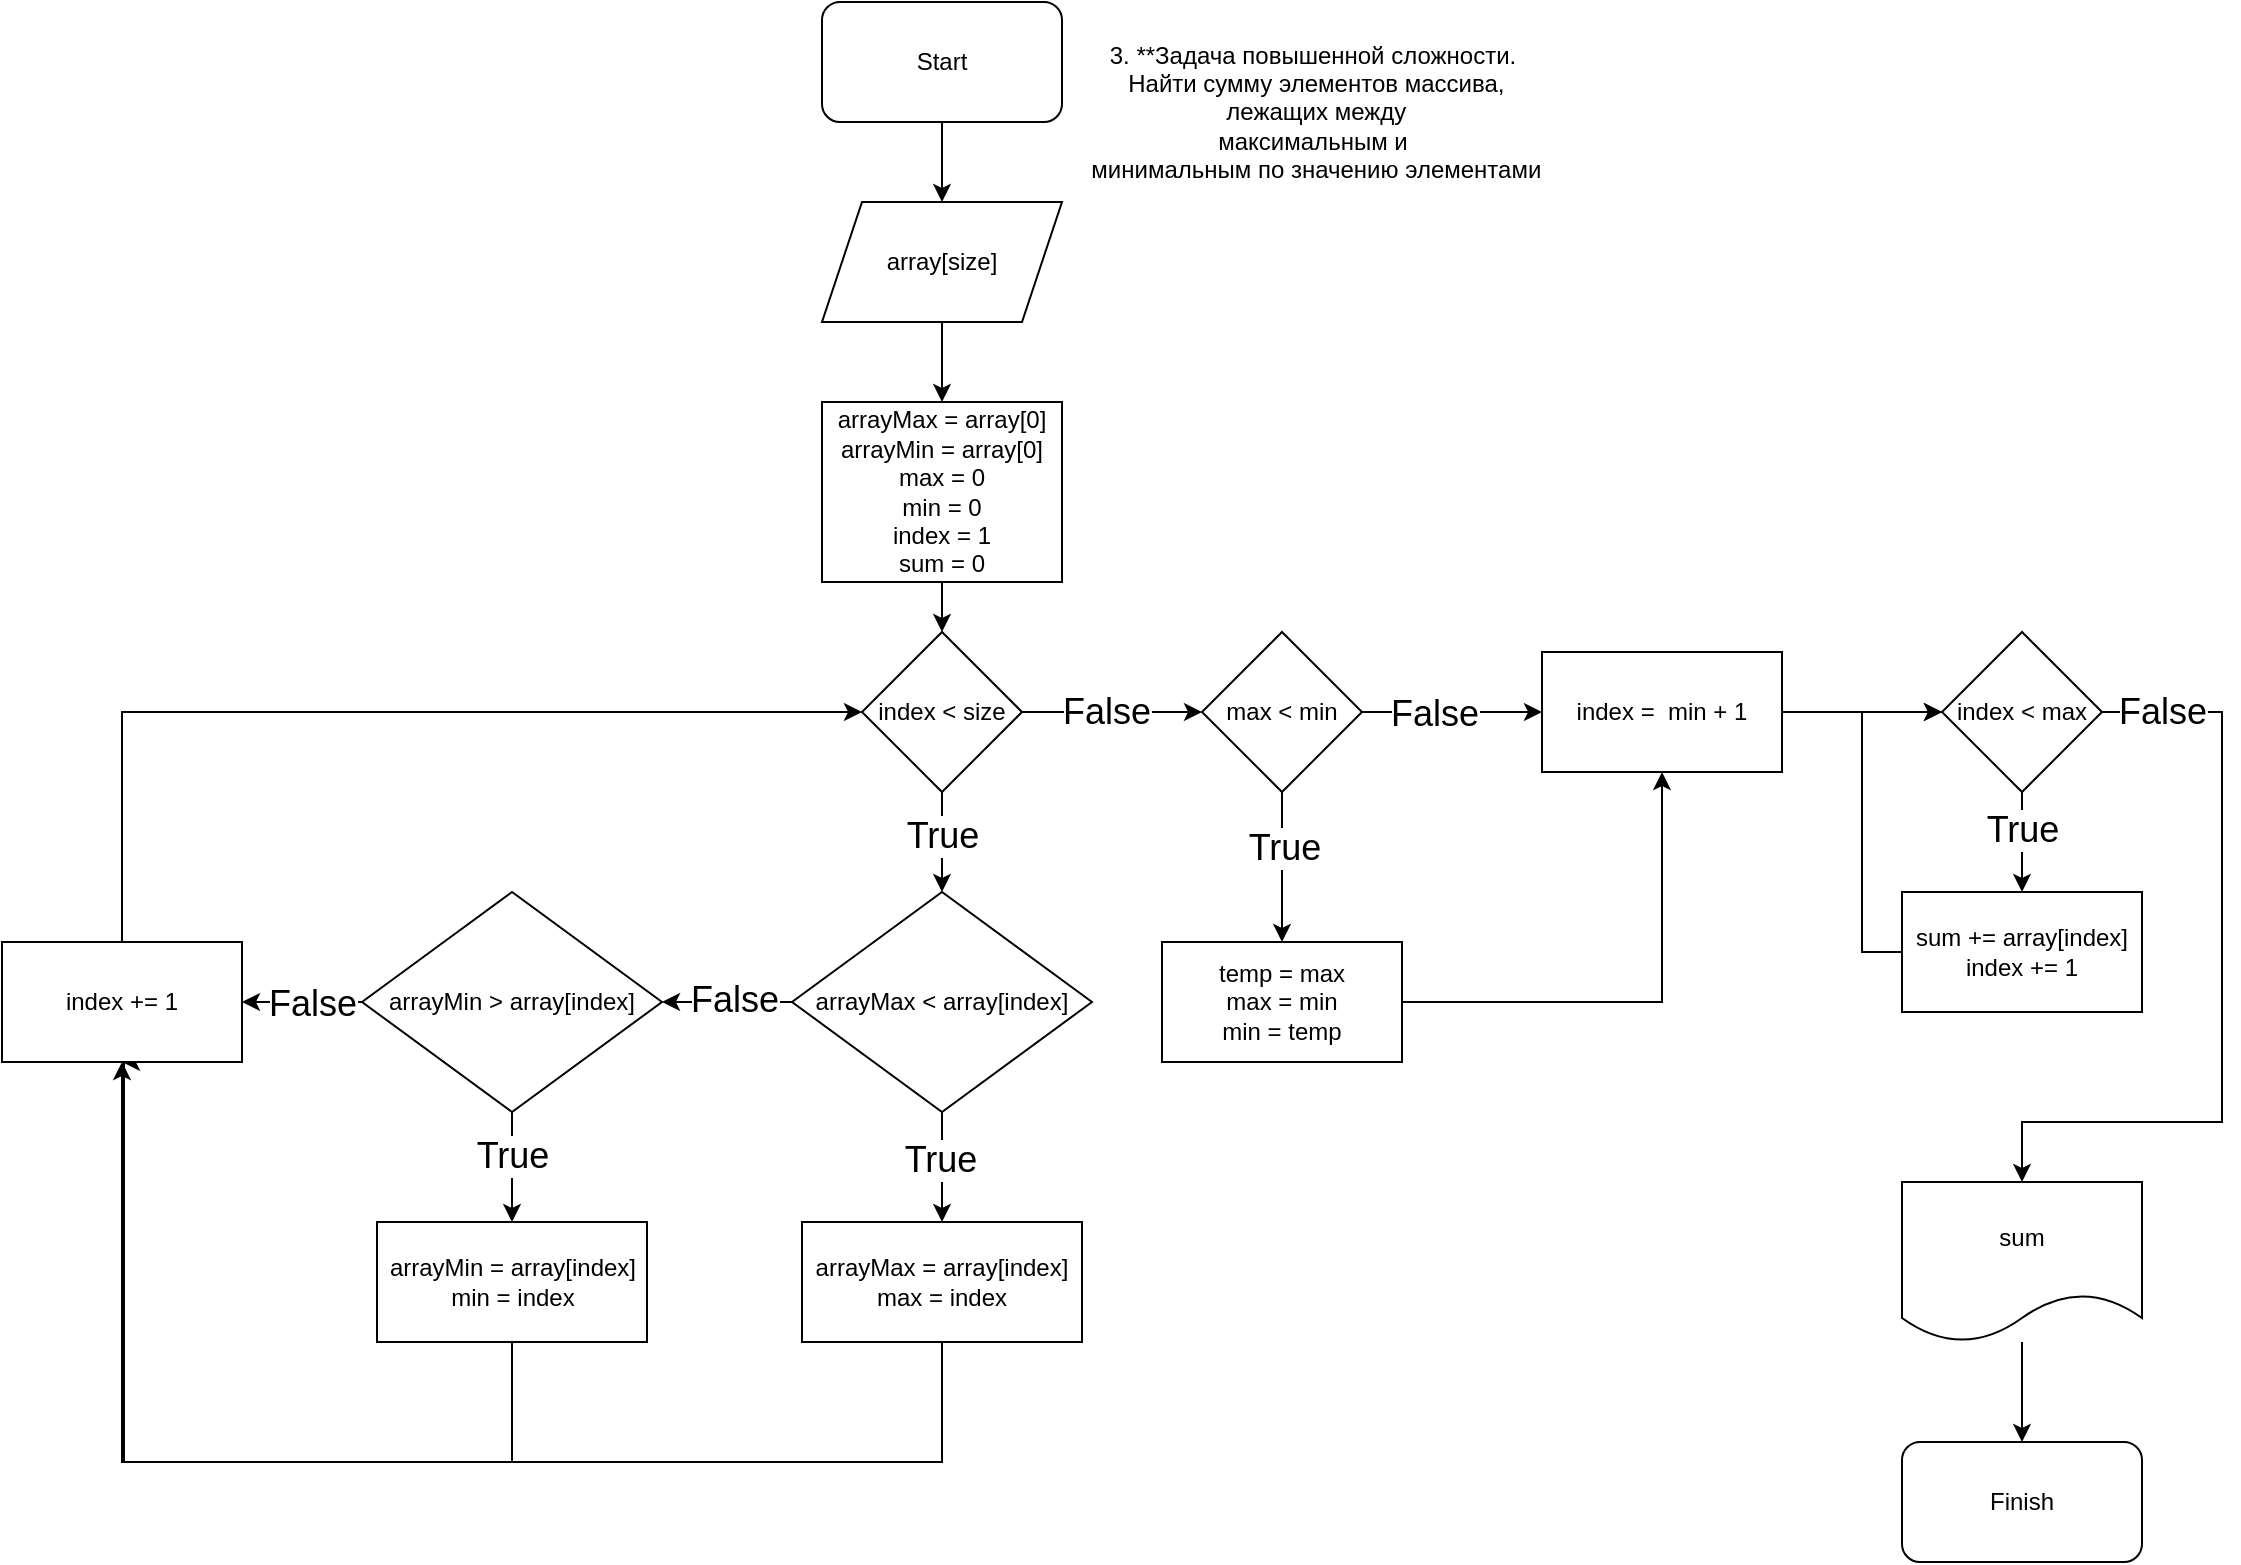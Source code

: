 <mxfile version="21.6.1" type="device">
  <diagram name="Страница 1" id="aaElj5TTHpVtr-2Axxf1">
    <mxGraphModel dx="880" dy="572" grid="1" gridSize="10" guides="1" tooltips="1" connect="1" arrows="1" fold="1" page="1" pageScale="1" pageWidth="1169" pageHeight="827" math="0" shadow="0">
      <root>
        <mxCell id="0" />
        <mxCell id="1" parent="0" />
        <mxCell id="A2wrosvfIpYoP4NF63yS-3" value="" style="edgeStyle=orthogonalEdgeStyle;rounded=0;orthogonalLoop=1;jettySize=auto;html=1;" parent="1" source="A2wrosvfIpYoP4NF63yS-1" target="A2wrosvfIpYoP4NF63yS-2" edge="1">
          <mxGeometry relative="1" as="geometry" />
        </mxCell>
        <mxCell id="A2wrosvfIpYoP4NF63yS-1" value="Start" style="rounded=1;whiteSpace=wrap;html=1;" parent="1" vertex="1">
          <mxGeometry x="460" y="10" width="120" height="60" as="geometry" />
        </mxCell>
        <mxCell id="A2wrosvfIpYoP4NF63yS-5" value="" style="edgeStyle=orthogonalEdgeStyle;rounded=0;orthogonalLoop=1;jettySize=auto;html=1;" parent="1" source="A2wrosvfIpYoP4NF63yS-2" target="A2wrosvfIpYoP4NF63yS-4" edge="1">
          <mxGeometry relative="1" as="geometry" />
        </mxCell>
        <mxCell id="A2wrosvfIpYoP4NF63yS-2" value="array[size]" style="shape=parallelogram;perimeter=parallelogramPerimeter;whiteSpace=wrap;html=1;fixedSize=1;rounded=1;arcSize=0;" parent="1" vertex="1">
          <mxGeometry x="460" y="110" width="120" height="60" as="geometry" />
        </mxCell>
        <mxCell id="A2wrosvfIpYoP4NF63yS-8" value="" style="edgeStyle=orthogonalEdgeStyle;rounded=0;orthogonalLoop=1;jettySize=auto;html=1;" parent="1" source="A2wrosvfIpYoP4NF63yS-4" target="A2wrosvfIpYoP4NF63yS-7" edge="1">
          <mxGeometry relative="1" as="geometry" />
        </mxCell>
        <mxCell id="A2wrosvfIpYoP4NF63yS-4" value="arrayMax = array[0]&lt;br&gt;arrayMin = array[0]&lt;br&gt;max = 0&lt;br&gt;min = 0&lt;br&gt;index = 1&lt;br&gt;sum = 0" style="whiteSpace=wrap;html=1;rounded=1;arcSize=0;" parent="1" vertex="1">
          <mxGeometry x="460" y="210" width="120" height="90" as="geometry" />
        </mxCell>
        <mxCell id="A2wrosvfIpYoP4NF63yS-12" value="" style="edgeStyle=orthogonalEdgeStyle;rounded=0;orthogonalLoop=1;jettySize=auto;html=1;" parent="1" source="A2wrosvfIpYoP4NF63yS-7" target="A2wrosvfIpYoP4NF63yS-11" edge="1">
          <mxGeometry relative="1" as="geometry" />
        </mxCell>
        <mxCell id="A2wrosvfIpYoP4NF63yS-14" value="&lt;font style=&quot;font-size: 18px;&quot;&gt;True&lt;/font&gt;" style="edgeLabel;html=1;align=center;verticalAlign=middle;resizable=0;points=[];" parent="A2wrosvfIpYoP4NF63yS-12" vertex="1" connectable="0">
          <mxGeometry x="-0.12" relative="1" as="geometry">
            <mxPoint as="offset" />
          </mxGeometry>
        </mxCell>
        <mxCell id="qVoWmYFBY65BqWH6JhkC-3" value="" style="edgeStyle=orthogonalEdgeStyle;rounded=0;orthogonalLoop=1;jettySize=auto;html=1;" edge="1" parent="1" source="A2wrosvfIpYoP4NF63yS-7" target="qVoWmYFBY65BqWH6JhkC-2">
          <mxGeometry relative="1" as="geometry" />
        </mxCell>
        <mxCell id="qVoWmYFBY65BqWH6JhkC-6" value="&lt;font style=&quot;font-size: 18px;&quot;&gt;False&lt;/font&gt;" style="edgeLabel;html=1;align=center;verticalAlign=middle;resizable=0;points=[];" vertex="1" connectable="0" parent="qVoWmYFBY65BqWH6JhkC-3">
          <mxGeometry x="-0.067" relative="1" as="geometry">
            <mxPoint as="offset" />
          </mxGeometry>
        </mxCell>
        <mxCell id="A2wrosvfIpYoP4NF63yS-7" value="index &amp;lt; size" style="rhombus;whiteSpace=wrap;html=1;rounded=1;arcSize=0;" parent="1" vertex="1">
          <mxGeometry x="480" y="325" width="80" height="80" as="geometry" />
        </mxCell>
        <mxCell id="A2wrosvfIpYoP4NF63yS-16" value="" style="edgeStyle=orthogonalEdgeStyle;rounded=0;orthogonalLoop=1;jettySize=auto;html=1;" parent="1" source="A2wrosvfIpYoP4NF63yS-9" target="A2wrosvfIpYoP4NF63yS-15" edge="1">
          <mxGeometry relative="1" as="geometry" />
        </mxCell>
        <mxCell id="A2wrosvfIpYoP4NF63yS-9" value="sum" style="shape=document;whiteSpace=wrap;html=1;boundedLbl=1;" parent="1" vertex="1">
          <mxGeometry x="1000" y="600" width="120" height="80" as="geometry" />
        </mxCell>
        <mxCell id="A2wrosvfIpYoP4NF63yS-18" value="" style="edgeStyle=orthogonalEdgeStyle;rounded=0;orthogonalLoop=1;jettySize=auto;html=1;" parent="1" source="A2wrosvfIpYoP4NF63yS-11" target="A2wrosvfIpYoP4NF63yS-17" edge="1">
          <mxGeometry relative="1" as="geometry" />
        </mxCell>
        <mxCell id="A2wrosvfIpYoP4NF63yS-19" value="&lt;font style=&quot;font-size: 18px;&quot;&gt;True&lt;/font&gt;" style="edgeLabel;html=1;align=center;verticalAlign=middle;resizable=0;points=[];" parent="A2wrosvfIpYoP4NF63yS-18" vertex="1" connectable="0">
          <mxGeometry x="-0.127" y="-1" relative="1" as="geometry">
            <mxPoint as="offset" />
          </mxGeometry>
        </mxCell>
        <mxCell id="A2wrosvfIpYoP4NF63yS-21" value="" style="edgeStyle=orthogonalEdgeStyle;rounded=0;orthogonalLoop=1;jettySize=auto;html=1;" parent="1" source="A2wrosvfIpYoP4NF63yS-11" target="A2wrosvfIpYoP4NF63yS-20" edge="1">
          <mxGeometry relative="1" as="geometry" />
        </mxCell>
        <mxCell id="A2wrosvfIpYoP4NF63yS-22" value="&lt;font style=&quot;font-size: 18px;&quot;&gt;False&lt;/font&gt;" style="edgeLabel;html=1;align=center;verticalAlign=middle;resizable=0;points=[];" parent="A2wrosvfIpYoP4NF63yS-21" vertex="1" connectable="0">
          <mxGeometry x="-0.108" y="-1" relative="1" as="geometry">
            <mxPoint as="offset" />
          </mxGeometry>
        </mxCell>
        <mxCell id="A2wrosvfIpYoP4NF63yS-11" value="arrayMax &amp;lt; array[index]" style="rhombus;whiteSpace=wrap;html=1;rounded=1;arcSize=0;" parent="1" vertex="1">
          <mxGeometry x="445" y="455" width="150" height="110" as="geometry" />
        </mxCell>
        <mxCell id="A2wrosvfIpYoP4NF63yS-15" value="Finish" style="rounded=1;whiteSpace=wrap;html=1;" parent="1" vertex="1">
          <mxGeometry x="1000" y="730" width="120" height="60" as="geometry" />
        </mxCell>
        <mxCell id="A2wrosvfIpYoP4NF63yS-29" style="edgeStyle=orthogonalEdgeStyle;rounded=0;orthogonalLoop=1;jettySize=auto;html=1;entryX=0.5;entryY=1;entryDx=0;entryDy=0;exitX=0.5;exitY=1;exitDx=0;exitDy=0;" parent="1" source="A2wrosvfIpYoP4NF63yS-17" target="A2wrosvfIpYoP4NF63yS-26" edge="1">
          <mxGeometry relative="1" as="geometry">
            <Array as="points">
              <mxPoint x="520" y="740" />
              <mxPoint x="110" y="740" />
            </Array>
          </mxGeometry>
        </mxCell>
        <mxCell id="A2wrosvfIpYoP4NF63yS-17" value="arrayMax = array[index]&lt;br&gt;max = index" style="whiteSpace=wrap;html=1;rounded=1;arcSize=0;" parent="1" vertex="1">
          <mxGeometry x="450" y="620" width="140" height="60" as="geometry" />
        </mxCell>
        <mxCell id="A2wrosvfIpYoP4NF63yS-24" value="" style="edgeStyle=orthogonalEdgeStyle;rounded=0;orthogonalLoop=1;jettySize=auto;html=1;" parent="1" source="A2wrosvfIpYoP4NF63yS-20" target="A2wrosvfIpYoP4NF63yS-23" edge="1">
          <mxGeometry relative="1" as="geometry" />
        </mxCell>
        <mxCell id="A2wrosvfIpYoP4NF63yS-25" value="&lt;font style=&quot;font-size: 18px;&quot;&gt;True&lt;/font&gt;" style="edgeLabel;html=1;align=center;verticalAlign=middle;resizable=0;points=[];" parent="A2wrosvfIpYoP4NF63yS-24" vertex="1" connectable="0">
          <mxGeometry x="-0.2" relative="1" as="geometry">
            <mxPoint as="offset" />
          </mxGeometry>
        </mxCell>
        <mxCell id="A2wrosvfIpYoP4NF63yS-27" style="edgeStyle=orthogonalEdgeStyle;rounded=0;orthogonalLoop=1;jettySize=auto;html=1;entryX=1;entryY=0.5;entryDx=0;entryDy=0;" parent="1" source="A2wrosvfIpYoP4NF63yS-20" target="A2wrosvfIpYoP4NF63yS-26" edge="1">
          <mxGeometry relative="1" as="geometry" />
        </mxCell>
        <mxCell id="A2wrosvfIpYoP4NF63yS-28" value="&lt;font style=&quot;font-size: 18px;&quot;&gt;False&lt;/font&gt;" style="edgeLabel;html=1;align=center;verticalAlign=middle;resizable=0;points=[];" parent="A2wrosvfIpYoP4NF63yS-27" vertex="1" connectable="0">
          <mxGeometry x="-0.167" y="1" relative="1" as="geometry">
            <mxPoint as="offset" />
          </mxGeometry>
        </mxCell>
        <mxCell id="A2wrosvfIpYoP4NF63yS-20" value="arrayMin &amp;gt; array[index]" style="rhombus;whiteSpace=wrap;html=1;rounded=1;arcSize=0;" parent="1" vertex="1">
          <mxGeometry x="230" y="455" width="150" height="110" as="geometry" />
        </mxCell>
        <mxCell id="A2wrosvfIpYoP4NF63yS-30" style="edgeStyle=orthogonalEdgeStyle;rounded=0;orthogonalLoop=1;jettySize=auto;html=1;exitX=0.5;exitY=1;exitDx=0;exitDy=0;" parent="1" source="A2wrosvfIpYoP4NF63yS-23" edge="1">
          <mxGeometry relative="1" as="geometry">
            <mxPoint x="110" y="540" as="targetPoint" />
            <Array as="points">
              <mxPoint x="305" y="740" />
              <mxPoint x="111" y="740" />
            </Array>
          </mxGeometry>
        </mxCell>
        <mxCell id="A2wrosvfIpYoP4NF63yS-23" value="arrayMin = array[index]&lt;br&gt;min = index" style="whiteSpace=wrap;html=1;rounded=1;arcSize=0;" parent="1" vertex="1">
          <mxGeometry x="237.5" y="620" width="135" height="60" as="geometry" />
        </mxCell>
        <mxCell id="A2wrosvfIpYoP4NF63yS-31" style="edgeStyle=orthogonalEdgeStyle;rounded=0;orthogonalLoop=1;jettySize=auto;html=1;entryX=0;entryY=0.5;entryDx=0;entryDy=0;exitX=0.5;exitY=0;exitDx=0;exitDy=0;" parent="1" source="A2wrosvfIpYoP4NF63yS-26" target="A2wrosvfIpYoP4NF63yS-7" edge="1">
          <mxGeometry relative="1" as="geometry" />
        </mxCell>
        <mxCell id="A2wrosvfIpYoP4NF63yS-26" value="index += 1" style="rounded=0;whiteSpace=wrap;html=1;" parent="1" vertex="1">
          <mxGeometry x="50" y="480" width="120" height="60" as="geometry" />
        </mxCell>
        <mxCell id="qVoWmYFBY65BqWH6JhkC-1" value="3. **Задача повышенной сложности.&lt;br&gt;&amp;nbsp;Найти сумму элементов массива,&lt;br&gt;&amp;nbsp;лежащих между&lt;br/&gt;максимальным и&lt;br&gt;&amp;nbsp;минимальным по значению элементами" style="text;html=1;align=center;verticalAlign=middle;resizable=0;points=[];autosize=1;strokeColor=none;fillColor=none;" vertex="1" parent="1">
          <mxGeometry x="580" y="20" width="250" height="90" as="geometry" />
        </mxCell>
        <mxCell id="qVoWmYFBY65BqWH6JhkC-5" value="" style="edgeStyle=orthogonalEdgeStyle;rounded=0;orthogonalLoop=1;jettySize=auto;html=1;" edge="1" parent="1" source="qVoWmYFBY65BqWH6JhkC-2">
          <mxGeometry relative="1" as="geometry">
            <mxPoint x="690" y="480" as="targetPoint" />
          </mxGeometry>
        </mxCell>
        <mxCell id="qVoWmYFBY65BqWH6JhkC-7" value="&lt;font style=&quot;font-size: 18px;&quot;&gt;True&lt;/font&gt;" style="edgeLabel;html=1;align=center;verticalAlign=middle;resizable=0;points=[];" vertex="1" connectable="0" parent="qVoWmYFBY65BqWH6JhkC-5">
          <mxGeometry x="-0.253" y="1" relative="1" as="geometry">
            <mxPoint as="offset" />
          </mxGeometry>
        </mxCell>
        <mxCell id="qVoWmYFBY65BqWH6JhkC-9" value="" style="edgeStyle=orthogonalEdgeStyle;rounded=0;orthogonalLoop=1;jettySize=auto;html=1;" edge="1" parent="1" source="qVoWmYFBY65BqWH6JhkC-2" target="qVoWmYFBY65BqWH6JhkC-8">
          <mxGeometry relative="1" as="geometry" />
        </mxCell>
        <mxCell id="qVoWmYFBY65BqWH6JhkC-13" value="&lt;font style=&quot;font-size: 18px;&quot;&gt;False&lt;/font&gt;" style="edgeLabel;html=1;align=center;verticalAlign=middle;resizable=0;points=[];" vertex="1" connectable="0" parent="qVoWmYFBY65BqWH6JhkC-9">
          <mxGeometry x="-0.2" y="-1" relative="1" as="geometry">
            <mxPoint as="offset" />
          </mxGeometry>
        </mxCell>
        <mxCell id="qVoWmYFBY65BqWH6JhkC-2" value="max &amp;lt; min" style="rhombus;whiteSpace=wrap;html=1;rounded=1;arcSize=0;" vertex="1" parent="1">
          <mxGeometry x="650" y="325" width="80" height="80" as="geometry" />
        </mxCell>
        <mxCell id="qVoWmYFBY65BqWH6JhkC-15" value="" style="edgeStyle=orthogonalEdgeStyle;rounded=0;orthogonalLoop=1;jettySize=auto;html=1;" edge="1" parent="1" source="qVoWmYFBY65BqWH6JhkC-8" target="qVoWmYFBY65BqWH6JhkC-14">
          <mxGeometry relative="1" as="geometry" />
        </mxCell>
        <mxCell id="qVoWmYFBY65BqWH6JhkC-8" value="index =&amp;nbsp; min + 1" style="whiteSpace=wrap;html=1;rounded=1;arcSize=0;" vertex="1" parent="1">
          <mxGeometry x="820" y="335" width="120" height="60" as="geometry" />
        </mxCell>
        <mxCell id="qVoWmYFBY65BqWH6JhkC-12" style="edgeStyle=orthogonalEdgeStyle;rounded=0;orthogonalLoop=1;jettySize=auto;html=1;entryX=0.5;entryY=1;entryDx=0;entryDy=0;" edge="1" parent="1" source="qVoWmYFBY65BqWH6JhkC-10" target="qVoWmYFBY65BqWH6JhkC-8">
          <mxGeometry relative="1" as="geometry" />
        </mxCell>
        <mxCell id="qVoWmYFBY65BqWH6JhkC-10" value="temp = max&lt;br&gt;max = min&lt;br&gt;min = temp" style="whiteSpace=wrap;html=1;rounded=1;arcSize=0;" vertex="1" parent="1">
          <mxGeometry x="630" y="480" width="120" height="60" as="geometry" />
        </mxCell>
        <mxCell id="qVoWmYFBY65BqWH6JhkC-17" value="" style="edgeStyle=orthogonalEdgeStyle;rounded=0;orthogonalLoop=1;jettySize=auto;html=1;" edge="1" parent="1" source="qVoWmYFBY65BqWH6JhkC-14" target="qVoWmYFBY65BqWH6JhkC-16">
          <mxGeometry relative="1" as="geometry" />
        </mxCell>
        <mxCell id="qVoWmYFBY65BqWH6JhkC-20" value="&lt;font style=&quot;font-size: 18px;&quot;&gt;True&lt;/font&gt;" style="edgeLabel;html=1;align=center;verticalAlign=middle;resizable=0;points=[];" vertex="1" connectable="0" parent="qVoWmYFBY65BqWH6JhkC-17">
          <mxGeometry x="-0.24" relative="1" as="geometry">
            <mxPoint as="offset" />
          </mxGeometry>
        </mxCell>
        <mxCell id="qVoWmYFBY65BqWH6JhkC-19" style="edgeStyle=orthogonalEdgeStyle;rounded=0;orthogonalLoop=1;jettySize=auto;html=1;entryX=0.5;entryY=0;entryDx=0;entryDy=0;exitX=1;exitY=0.5;exitDx=0;exitDy=0;" edge="1" parent="1" source="qVoWmYFBY65BqWH6JhkC-14" target="A2wrosvfIpYoP4NF63yS-9">
          <mxGeometry relative="1" as="geometry">
            <Array as="points">
              <mxPoint x="1160" y="365" />
              <mxPoint x="1160" y="570" />
              <mxPoint x="1060" y="570" />
            </Array>
          </mxGeometry>
        </mxCell>
        <mxCell id="qVoWmYFBY65BqWH6JhkC-21" value="&lt;font style=&quot;font-size: 18px;&quot;&gt;False&lt;/font&gt;" style="edgeLabel;html=1;align=center;verticalAlign=middle;resizable=0;points=[];" vertex="1" connectable="0" parent="qVoWmYFBY65BqWH6JhkC-19">
          <mxGeometry x="-0.883" relative="1" as="geometry">
            <mxPoint x="7" as="offset" />
          </mxGeometry>
        </mxCell>
        <mxCell id="qVoWmYFBY65BqWH6JhkC-14" value="index &amp;lt; max" style="rhombus;whiteSpace=wrap;html=1;rounded=1;arcSize=0;" vertex="1" parent="1">
          <mxGeometry x="1020" y="325" width="80" height="80" as="geometry" />
        </mxCell>
        <mxCell id="qVoWmYFBY65BqWH6JhkC-18" style="edgeStyle=orthogonalEdgeStyle;rounded=0;orthogonalLoop=1;jettySize=auto;html=1;entryX=0;entryY=0.5;entryDx=0;entryDy=0;exitX=0;exitY=0.5;exitDx=0;exitDy=0;" edge="1" parent="1" source="qVoWmYFBY65BqWH6JhkC-16" target="qVoWmYFBY65BqWH6JhkC-14">
          <mxGeometry relative="1" as="geometry" />
        </mxCell>
        <mxCell id="qVoWmYFBY65BqWH6JhkC-16" value="sum += array[index]&lt;br&gt;index += 1" style="whiteSpace=wrap;html=1;rounded=1;arcSize=0;" vertex="1" parent="1">
          <mxGeometry x="1000" y="455" width="120" height="60" as="geometry" />
        </mxCell>
      </root>
    </mxGraphModel>
  </diagram>
</mxfile>
